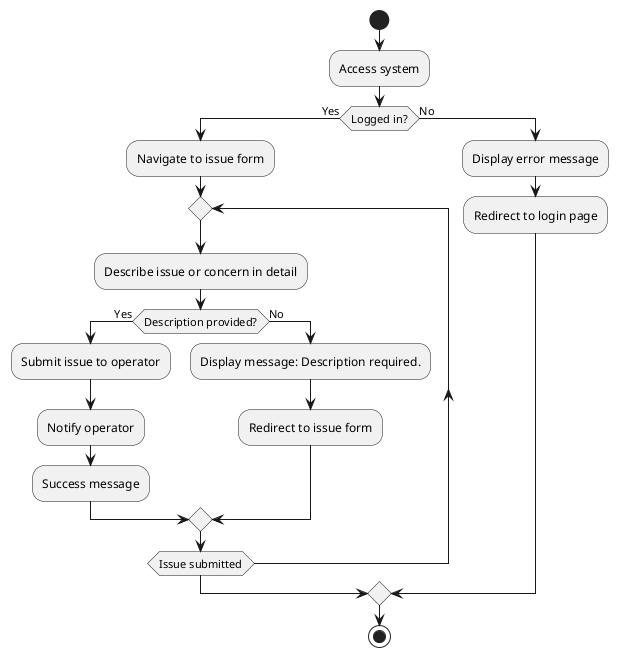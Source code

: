 @startuml
|Main|
start
:Access system;
if (Logged in?) then (Yes)
  :Navigate to issue form;
  repeat
    :Describe issue or concern in detail;
    if (Description provided?) then (Yes)
      :Submit issue to operator;
      :Notify operator;
      :Success message;
    else (No)
      :Display message: Description required.;
      :Redirect to issue form;
  endif
  repeat while (Issue submitted)
else (No)
  :Display error message;
  :Redirect to login page;
endif

|Main|
stop
@enduml
